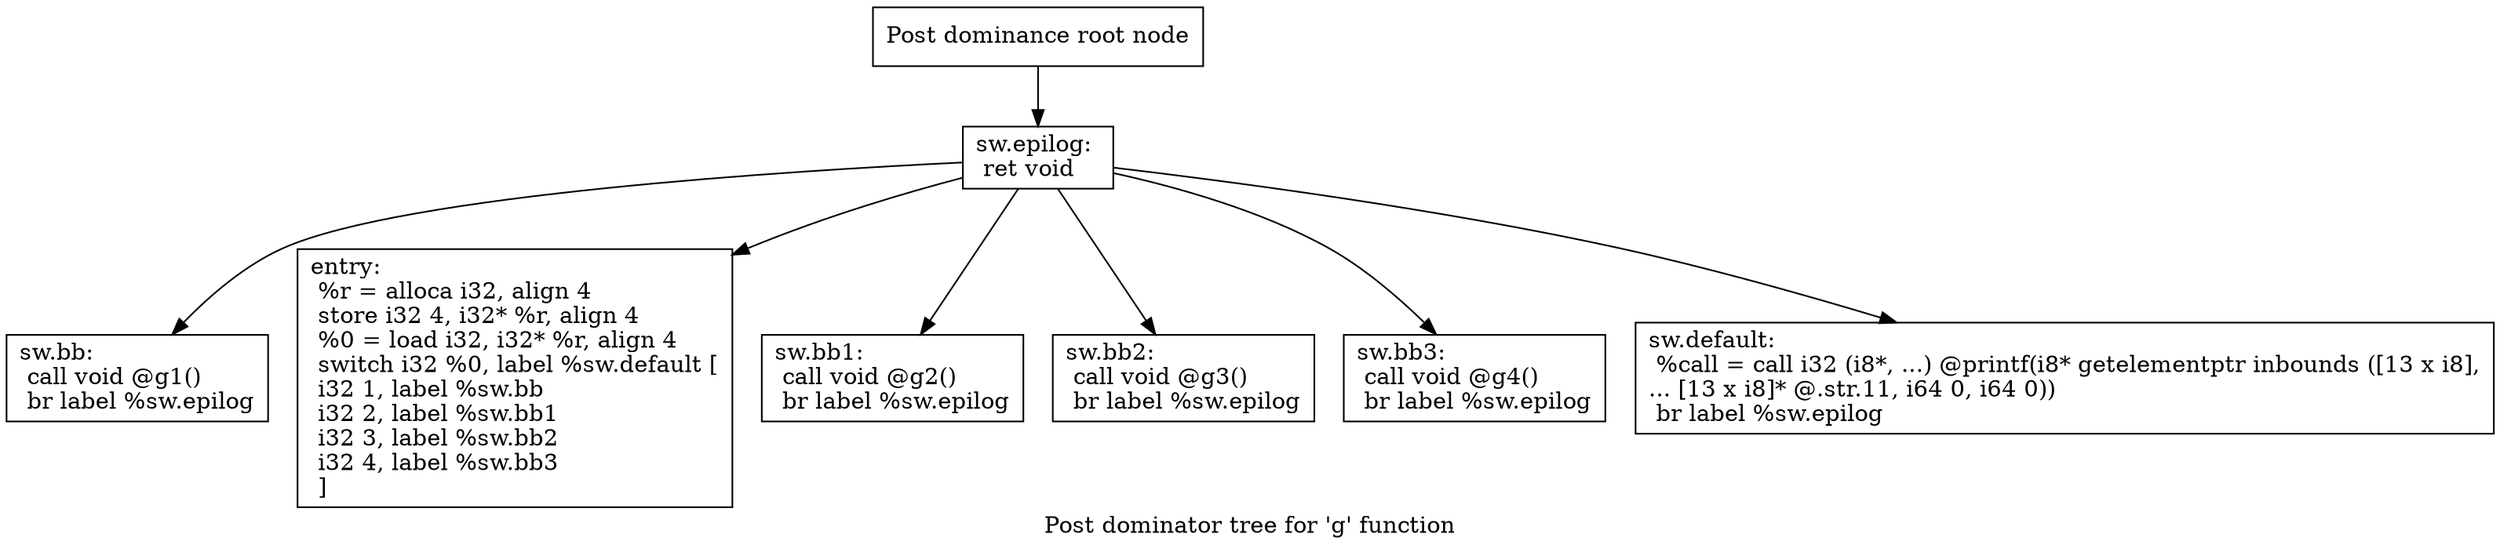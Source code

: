 digraph "Post dominator tree for 'g' function" {
	label="Post dominator tree for 'g' function";

	Node0xe87d50 [shape=record,label="{Post dominance root node}"];
	Node0xe87d50 -> Node0xe87d90;
	Node0xe87d90 [shape=record,label="{sw.epilog:                                        \l  ret void\l}"];
	Node0xe87d90 -> Node0xe87cd0;
	Node0xe87d90 -> Node0xe876b0;
	Node0xe87d90 -> Node0xe87880;
	Node0xe87d90 -> Node0xed9280;
	Node0xe87d90 -> Node0xed92c0;
	Node0xe87d90 -> Node0xed9300;
	Node0xe87cd0 [shape=record,label="{sw.bb:                                            \l  call void @g1()\l  br label %sw.epilog\l}"];
	Node0xe876b0 [shape=record,label="{entry:\l  %r = alloca i32, align 4\l  store i32 4, i32* %r, align 4\l  %0 = load i32, i32* %r, align 4\l  switch i32 %0, label %sw.default [\l    i32 1, label %sw.bb\l    i32 2, label %sw.bb1\l    i32 3, label %sw.bb2\l    i32 4, label %sw.bb3\l  ]\l}"];
	Node0xe87880 [shape=record,label="{sw.bb1:                                           \l  call void @g2()\l  br label %sw.epilog\l}"];
	Node0xed9280 [shape=record,label="{sw.bb2:                                           \l  call void @g3()\l  br label %sw.epilog\l}"];
	Node0xed92c0 [shape=record,label="{sw.bb3:                                           \l  call void @g4()\l  br label %sw.epilog\l}"];
	Node0xed9300 [shape=record,label="{sw.default:                                       \l  %call = call i32 (i8*, ...) @printf(i8* getelementptr inbounds ([13 x i8],\l... [13 x i8]* @.str.11, i64 0, i64 0))\l  br label %sw.epilog\l}"];
}
